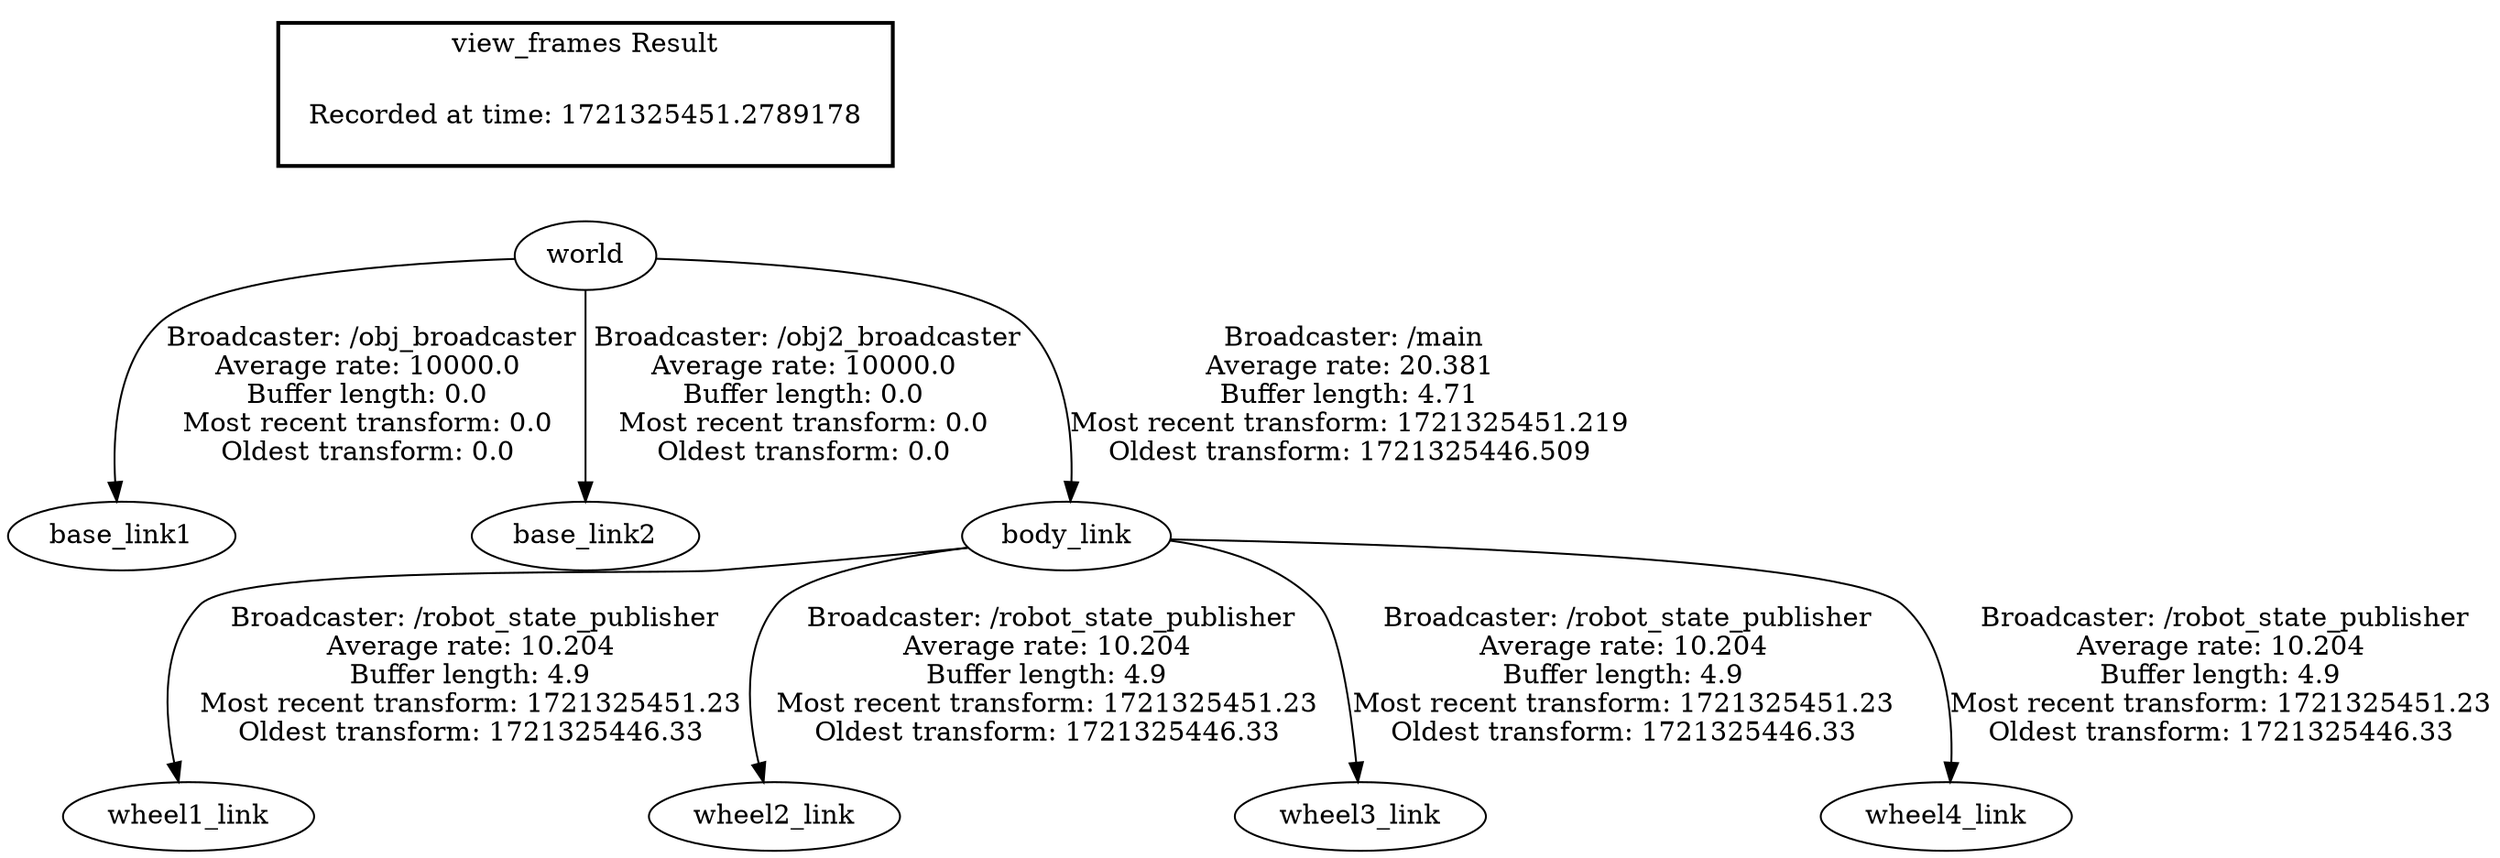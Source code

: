 digraph G {
"world" -> "base_link1"[label=" Broadcaster: /obj_broadcaster\nAverage rate: 10000.0\nBuffer length: 0.0\nMost recent transform: 0.0\nOldest transform: 0.0\n"];
"world" -> "base_link2"[label=" Broadcaster: /obj2_broadcaster\nAverage rate: 10000.0\nBuffer length: 0.0\nMost recent transform: 0.0\nOldest transform: 0.0\n"];
"body_link" -> "wheel1_link"[label=" Broadcaster: /robot_state_publisher\nAverage rate: 10.204\nBuffer length: 4.9\nMost recent transform: 1721325451.23\nOldest transform: 1721325446.33\n"];
"world" -> "body_link"[label=" Broadcaster: /main\nAverage rate: 20.381\nBuffer length: 4.71\nMost recent transform: 1721325451.219\nOldest transform: 1721325446.509\n"];
"body_link" -> "wheel2_link"[label=" Broadcaster: /robot_state_publisher\nAverage rate: 10.204\nBuffer length: 4.9\nMost recent transform: 1721325451.23\nOldest transform: 1721325446.33\n"];
"body_link" -> "wheel3_link"[label=" Broadcaster: /robot_state_publisher\nAverage rate: 10.204\nBuffer length: 4.9\nMost recent transform: 1721325451.23\nOldest transform: 1721325446.33\n"];
"body_link" -> "wheel4_link"[label=" Broadcaster: /robot_state_publisher\nAverage rate: 10.204\nBuffer length: 4.9\nMost recent transform: 1721325451.23\nOldest transform: 1721325446.33\n"];
edge [style=invis];
 subgraph cluster_legend { style=bold; color=black; label ="view_frames Result";
"Recorded at time: 1721325451.2789178"[ shape=plaintext ] ;
}->"world";
}